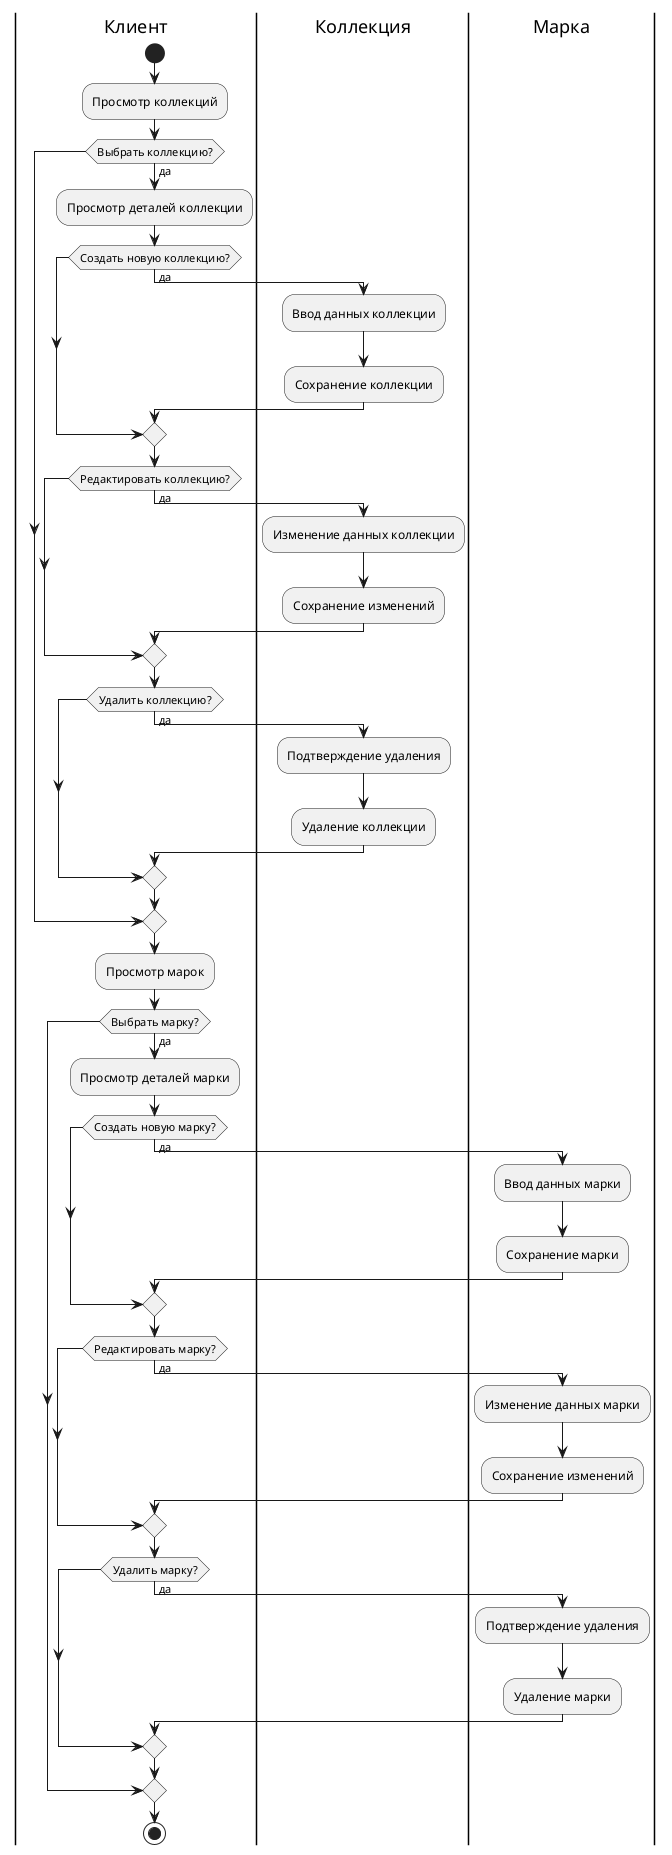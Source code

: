 @startuml
|Клиент|
start

:Просмотр коллекций;
if (Выбрать коллекцию?) then (да)
  :Просмотр деталей коллекции;

  if (Создать новую коллекцию?) then (да)
    |Коллекция|
    :Ввод данных коллекции;
    :Сохранение коллекции;
    |Клиент|
  endif

  if (Редактировать коллекцию?) then (да)
    |Коллекция|
    :Изменение данных коллекции;
    :Сохранение изменений;
    |Клиент|
  endif

  if (Удалить коллекцию?) then (да)
    |Коллекция|
    :Подтверждение удаления;
    :Удаление коллекции;
    |Клиент|
  endif
endif

:Просмотр марок;
if (Выбрать марку?) then (да)
  :Просмотр деталей марки;

  if (Создать новую марку?) then (да)
    |Марка|
    :Ввод данных марки;
    :Сохранение марки;
    |Клиент|
  endif

  if (Редактировать марку?) then (да)
    |Марка|
    :Изменение данных марки;
    :Сохранение изменений;
    |Клиент|
  endif

  if (Удалить марку?) then (да)
    |Марка|
    :Подтверждение удаления;
    :Удаление марки;
    |Клиент|
  endif
endif

stop
@enduml
